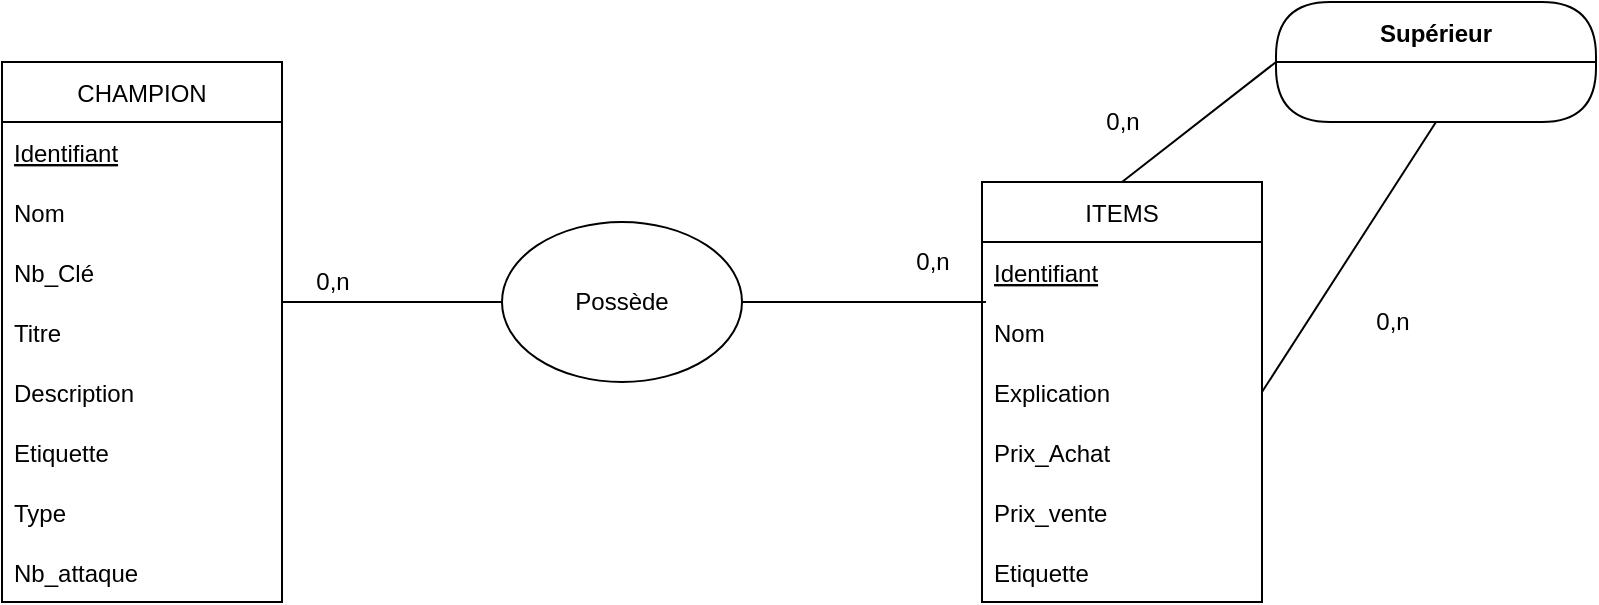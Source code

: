 <mxfile version="17.2.4" type="device"><diagram id="zaYo1tVlRMqj58FQ-6c-" name="Page-1"><mxGraphModel dx="882" dy="985" grid="1" gridSize="10" guides="1" tooltips="1" connect="1" arrows="1" fold="1" page="1" pageScale="1" pageWidth="827" pageHeight="1169" math="0" shadow="0"><root><mxCell id="0"/><mxCell id="1" parent="0"/><mxCell id="STB0F9QHzWqAo-FX0028-1" value="CHAMPION" style="swimlane;fontStyle=0;childLayout=stackLayout;horizontal=1;startSize=30;horizontalStack=0;resizeParent=1;resizeParentMax=0;resizeLast=0;collapsible=1;marginBottom=0;" vertex="1" parent="1"><mxGeometry x="30" y="110" width="140" height="270" as="geometry"/></mxCell><mxCell id="STB0F9QHzWqAo-FX0028-2" value="Identifiant" style="text;strokeColor=none;fillColor=none;align=left;verticalAlign=middle;spacingLeft=4;spacingRight=4;overflow=hidden;points=[[0,0.5],[1,0.5]];portConstraint=eastwest;rotatable=0;fontStyle=4" vertex="1" parent="STB0F9QHzWqAo-FX0028-1"><mxGeometry y="30" width="140" height="30" as="geometry"/></mxCell><mxCell id="STB0F9QHzWqAo-FX0028-4" value="Nom" style="text;strokeColor=none;fillColor=none;align=left;verticalAlign=middle;spacingLeft=4;spacingRight=4;overflow=hidden;points=[[0,0.5],[1,0.5]];portConstraint=eastwest;rotatable=0;" vertex="1" parent="STB0F9QHzWqAo-FX0028-1"><mxGeometry y="60" width="140" height="30" as="geometry"/></mxCell><mxCell id="STB0F9QHzWqAo-FX0028-3" value="Nb_Clé" style="text;strokeColor=none;fillColor=none;align=left;verticalAlign=middle;spacingLeft=4;spacingRight=4;overflow=hidden;points=[[0,0.5],[1,0.5]];portConstraint=eastwest;rotatable=0;" vertex="1" parent="STB0F9QHzWqAo-FX0028-1"><mxGeometry y="90" width="140" height="30" as="geometry"/></mxCell><mxCell id="STB0F9QHzWqAo-FX0028-5" value="Titre" style="text;strokeColor=none;fillColor=none;align=left;verticalAlign=middle;spacingLeft=4;spacingRight=4;overflow=hidden;points=[[0,0.5],[1,0.5]];portConstraint=eastwest;rotatable=0;" vertex="1" parent="STB0F9QHzWqAo-FX0028-1"><mxGeometry y="120" width="140" height="30" as="geometry"/></mxCell><mxCell id="STB0F9QHzWqAo-FX0028-6" value="Description" style="text;strokeColor=none;fillColor=none;align=left;verticalAlign=middle;spacingLeft=4;spacingRight=4;overflow=hidden;points=[[0,0.5],[1,0.5]];portConstraint=eastwest;rotatable=0;" vertex="1" parent="STB0F9QHzWqAo-FX0028-1"><mxGeometry y="150" width="140" height="30" as="geometry"/></mxCell><mxCell id="STB0F9QHzWqAo-FX0028-7" value="Etiquette" style="text;strokeColor=none;fillColor=none;align=left;verticalAlign=middle;spacingLeft=4;spacingRight=4;overflow=hidden;points=[[0,0.5],[1,0.5]];portConstraint=eastwest;rotatable=0;" vertex="1" parent="STB0F9QHzWqAo-FX0028-1"><mxGeometry y="180" width="140" height="30" as="geometry"/></mxCell><mxCell id="STB0F9QHzWqAo-FX0028-8" value="Type" style="text;strokeColor=none;fillColor=none;align=left;verticalAlign=middle;spacingLeft=4;spacingRight=4;overflow=hidden;points=[[0,0.5],[1,0.5]];portConstraint=eastwest;rotatable=0;" vertex="1" parent="STB0F9QHzWqAo-FX0028-1"><mxGeometry y="210" width="140" height="30" as="geometry"/></mxCell><mxCell id="STB0F9QHzWqAo-FX0028-9" value="Nb_attaque" style="text;strokeColor=none;fillColor=none;align=left;verticalAlign=middle;spacingLeft=4;spacingRight=4;overflow=hidden;points=[[0,0.5],[1,0.5]];portConstraint=eastwest;rotatable=0;" vertex="1" parent="STB0F9QHzWqAo-FX0028-1"><mxGeometry y="240" width="140" height="30" as="geometry"/></mxCell><mxCell id="STB0F9QHzWqAo-FX0028-10" value="ITEMS" style="swimlane;fontStyle=0;childLayout=stackLayout;horizontal=1;startSize=30;horizontalStack=0;resizeParent=1;resizeParentMax=0;resizeLast=0;collapsible=1;marginBottom=0;" vertex="1" parent="1"><mxGeometry x="520" y="170" width="140" height="210" as="geometry"/></mxCell><mxCell id="STB0F9QHzWqAo-FX0028-11" value="Identifiant" style="text;strokeColor=none;fillColor=none;align=left;verticalAlign=middle;spacingLeft=4;spacingRight=4;overflow=hidden;points=[[0,0.5],[1,0.5]];portConstraint=eastwest;rotatable=0;fontStyle=4" vertex="1" parent="STB0F9QHzWqAo-FX0028-10"><mxGeometry y="30" width="140" height="30" as="geometry"/></mxCell><mxCell id="STB0F9QHzWqAo-FX0028-12" value="Nom" style="text;strokeColor=none;fillColor=none;align=left;verticalAlign=middle;spacingLeft=4;spacingRight=4;overflow=hidden;points=[[0,0.5],[1,0.5]];portConstraint=eastwest;rotatable=0;" vertex="1" parent="STB0F9QHzWqAo-FX0028-10"><mxGeometry y="60" width="140" height="30" as="geometry"/></mxCell><mxCell id="STB0F9QHzWqAo-FX0028-24" value="Explication" style="text;strokeColor=none;fillColor=none;align=left;verticalAlign=middle;spacingLeft=4;spacingRight=4;overflow=hidden;points=[[0,0.5],[1,0.5]];portConstraint=eastwest;rotatable=0;" vertex="1" parent="STB0F9QHzWqAo-FX0028-10"><mxGeometry y="90" width="140" height="30" as="geometry"/></mxCell><mxCell id="STB0F9QHzWqAo-FX0028-14" value="Prix_Achat" style="text;strokeColor=none;fillColor=none;align=left;verticalAlign=middle;spacingLeft=4;spacingRight=4;overflow=hidden;points=[[0,0.5],[1,0.5]];portConstraint=eastwest;rotatable=0;" vertex="1" parent="STB0F9QHzWqAo-FX0028-10"><mxGeometry y="120" width="140" height="30" as="geometry"/></mxCell><mxCell id="STB0F9QHzWqAo-FX0028-25" value="Prix_vente" style="text;strokeColor=none;fillColor=none;align=left;verticalAlign=middle;spacingLeft=4;spacingRight=4;overflow=hidden;points=[[0,0.5],[1,0.5]];portConstraint=eastwest;rotatable=0;" vertex="1" parent="STB0F9QHzWqAo-FX0028-10"><mxGeometry y="150" width="140" height="30" as="geometry"/></mxCell><mxCell id="STB0F9QHzWqAo-FX0028-26" value="Etiquette" style="text;strokeColor=none;fillColor=none;align=left;verticalAlign=middle;spacingLeft=4;spacingRight=4;overflow=hidden;points=[[0,0.5],[1,0.5]];portConstraint=eastwest;rotatable=0;" vertex="1" parent="STB0F9QHzWqAo-FX0028-10"><mxGeometry y="180" width="140" height="30" as="geometry"/></mxCell><mxCell id="STB0F9QHzWqAo-FX0028-15" value="Possède" style="ellipse;whiteSpace=wrap;html=1;" vertex="1" parent="1"><mxGeometry x="280" y="190" width="120" height="80" as="geometry"/></mxCell><mxCell id="STB0F9QHzWqAo-FX0028-16" value="" style="endArrow=none;html=1;rounded=0;entryX=0;entryY=0.5;entryDx=0;entryDy=0;" edge="1" parent="1" target="STB0F9QHzWqAo-FX0028-15"><mxGeometry width="50" height="50" relative="1" as="geometry"><mxPoint x="170" y="230" as="sourcePoint"/><mxPoint x="330" y="220" as="targetPoint"/></mxGeometry></mxCell><mxCell id="STB0F9QHzWqAo-FX0028-17" value="0,n" style="text;html=1;align=center;verticalAlign=middle;resizable=0;points=[];autosize=1;strokeColor=none;fillColor=none;" vertex="1" parent="1"><mxGeometry x="180" y="210" width="30" height="20" as="geometry"/></mxCell><mxCell id="STB0F9QHzWqAo-FX0028-18" value="" style="endArrow=none;html=1;rounded=0;exitX=1;exitY=0.5;exitDx=0;exitDy=0;entryX=0.014;entryY=0;entryDx=0;entryDy=0;entryPerimeter=0;" edge="1" parent="1" source="STB0F9QHzWqAo-FX0028-15" target="STB0F9QHzWqAo-FX0028-12"><mxGeometry width="50" height="50" relative="1" as="geometry"><mxPoint x="420" y="260" as="sourcePoint"/><mxPoint x="470" y="210" as="targetPoint"/></mxGeometry></mxCell><mxCell id="STB0F9QHzWqAo-FX0028-19" value="0,n" style="text;html=1;align=center;verticalAlign=middle;resizable=0;points=[];autosize=1;strokeColor=none;fillColor=none;" vertex="1" parent="1"><mxGeometry x="480" y="200" width="30" height="20" as="geometry"/></mxCell><mxCell id="STB0F9QHzWqAo-FX0028-20" value="Supérieur" style="swimlane;fontStyle=1;align=center;verticalAlign=middle;childLayout=stackLayout;horizontal=1;startSize=30;horizontalStack=0;resizeParent=0;resizeLast=1;container=0;collapsible=0;rounded=1;arcSize=30;swimlaneFillColor=#FFFFFF;dropTarget=0;" vertex="1" parent="1"><mxGeometry x="667" y="80" width="160" height="60" as="geometry"/></mxCell><mxCell id="STB0F9QHzWqAo-FX0028-27" value="" style="endArrow=none;html=1;rounded=0;strokeColor=#000000;exitX=1;exitY=0.5;exitDx=0;exitDy=0;entryX=0.5;entryY=1;entryDx=0;entryDy=0;" edge="1" parent="1" source="STB0F9QHzWqAo-FX0028-24"><mxGeometry relative="1" as="geometry"><mxPoint x="360" y="360" as="sourcePoint"/><mxPoint x="747" y="140" as="targetPoint"/></mxGeometry></mxCell><mxCell id="STB0F9QHzWqAo-FX0028-28" value="0,n" style="text;html=1;align=center;verticalAlign=middle;resizable=0;points=[];autosize=1;strokeColor=none;fillColor=none;" vertex="1" parent="1"><mxGeometry x="710" y="230" width="30" height="20" as="geometry"/></mxCell><mxCell id="STB0F9QHzWqAo-FX0028-31" value="" style="endArrow=none;html=1;rounded=0;strokeColor=#000000;exitX=0.5;exitY=0;exitDx=0;exitDy=0;entryX=0;entryY=0.5;entryDx=0;entryDy=0;" edge="1" parent="1" source="STB0F9QHzWqAo-FX0028-10" target="STB0F9QHzWqAo-FX0028-20"><mxGeometry relative="1" as="geometry"><mxPoint x="670" y="285" as="sourcePoint"/><mxPoint x="757" y="150" as="targetPoint"/></mxGeometry></mxCell><mxCell id="STB0F9QHzWqAo-FX0028-32" value="0,n" style="text;html=1;align=center;verticalAlign=middle;resizable=0;points=[];autosize=1;strokeColor=none;fillColor=none;" vertex="1" parent="1"><mxGeometry x="575" y="130" width="30" height="20" as="geometry"/></mxCell></root></mxGraphModel></diagram></mxfile>